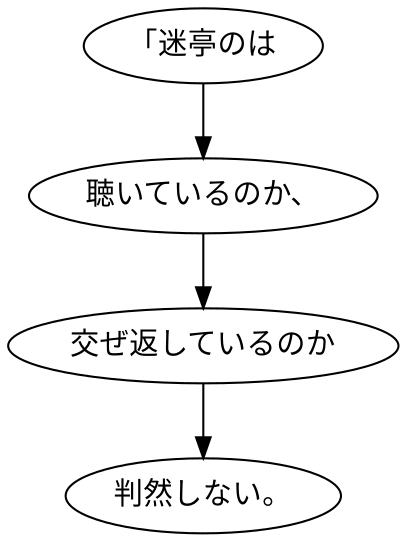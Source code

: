 digraph graph1497 {
	node0 [label="「迷亭のは"];
	node1 [label="聴いているのか、"];
	node2 [label="交ぜ返しているのか"];
	node3 [label="判然しない。"];
	node0 -> node1;
	node1 -> node2;
	node2 -> node3;
}
